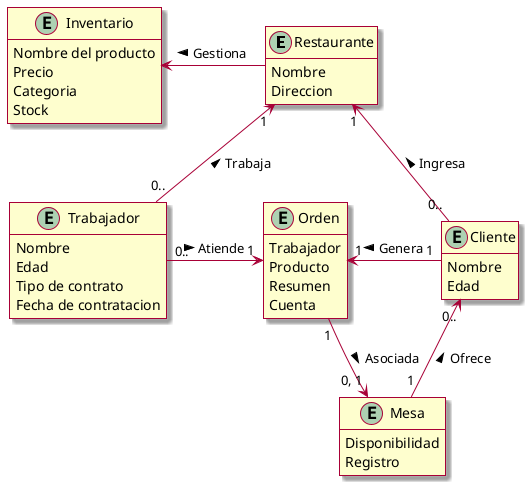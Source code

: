 @startuml
skin rose
hide empty members

entity Restaurante {
Nombre
Direccion
}

entity Trabajador {
Nombre
Edad
Tipo de contrato
Fecha de contratacion
}

entity Orden {
Trabajador
Producto
Resumen
Cuenta
}

entity Mesa {
Disponibilidad
Registro
}

entity Cliente {
Nombre
Edad
}

entity Inventario {
Nombre del producto
Precio
Categoria
Stock
}

Restaurante -left-> Inventario : Gestiona >
Restaurante "1" <-right- "0.." Cliente : Ingresa <
Restaurante "1" <-down- "0.." Trabajador : Trabaja <
Trabajador "0.." -right-> "1" Orden : Atiende >
Orden "1" -up-> "0, 1" Mesa : Asociada >
Mesa "1" -up-> "0.." Cliente : Ofrece >
Cliente "1" -left-> "1" Orden : Genera >
@enduml